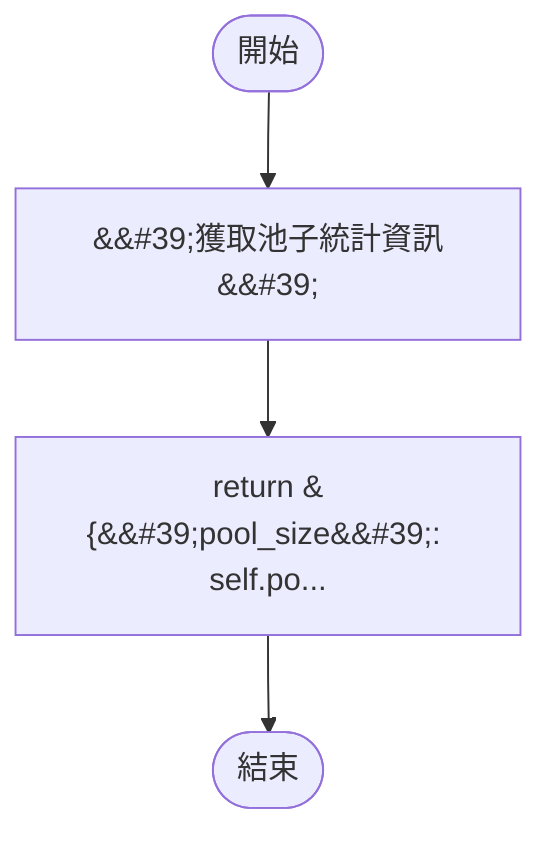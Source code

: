 flowchart TB
    n1([開始])
    n2([結束])
    n3[&amp;&#35;39;獲取池子統計資訊&amp;&#35;39;]
    n4[return &#123;&amp;&#35;39;pool_size&amp;&#35;39;: self.po...]
    n1 --> n3
    n3 --> n4
    n4 --> n2